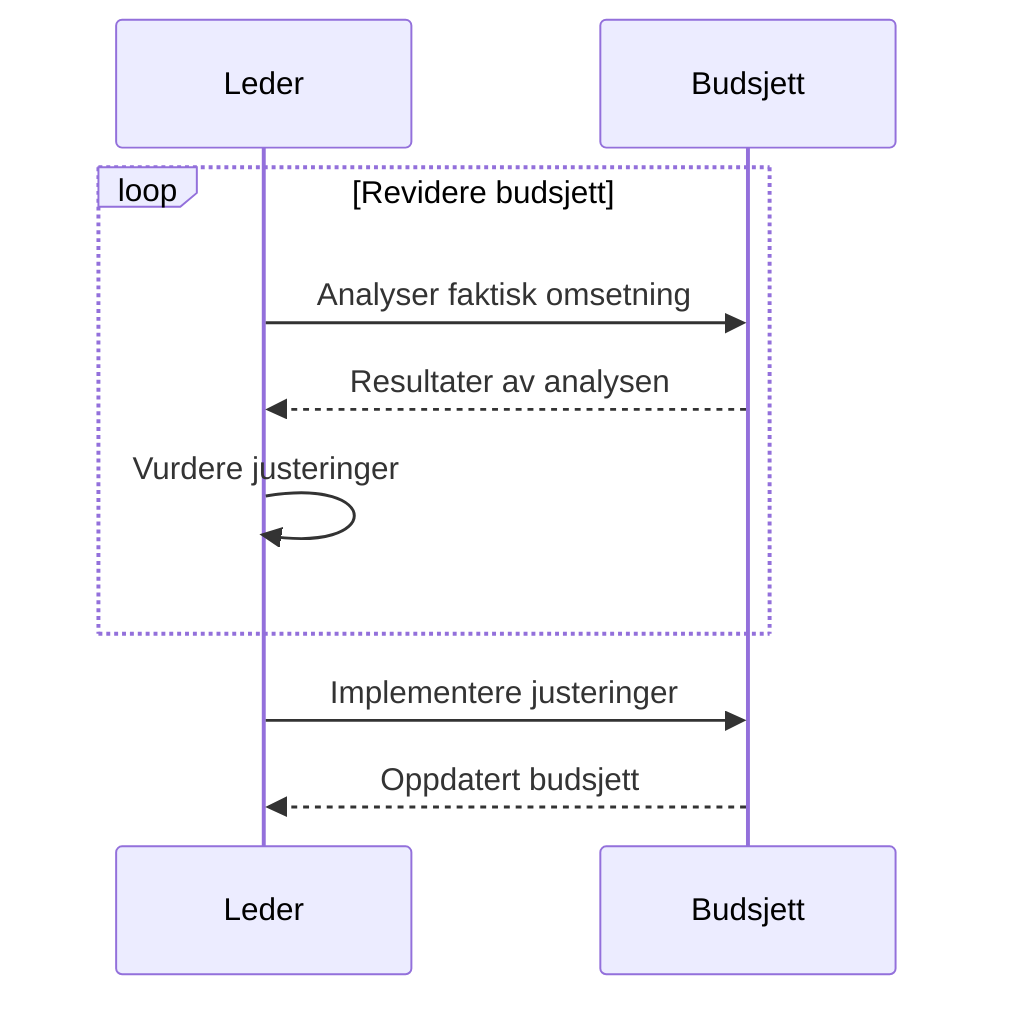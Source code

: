 sequenceDiagram
    participant Leder
    participant Budsjett
    loop Revidere budsjett
        Leder->>Budsjett: Analyser faktisk omsetning
        Budsjett-->>Leder: Resultater av analysen
        Leder->>Leder: Vurdere justeringer
    end
    Leder->>Budsjett: Implementere justeringer
    Budsjett-->>Leder: Oppdatert budsjett